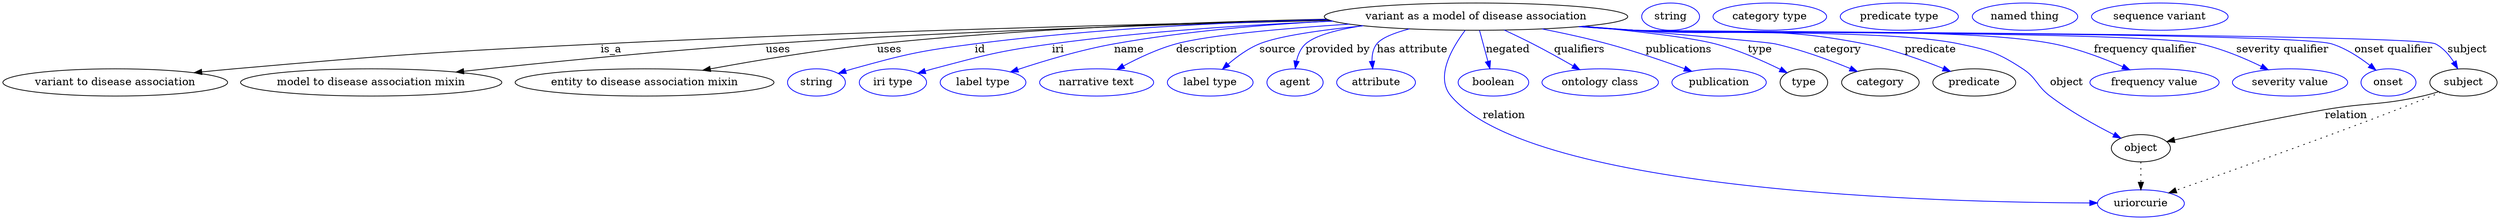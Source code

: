 digraph {
	graph [bb="0,0,2690.5,283"];
	node [label="\N"];
	"variant as a model of disease association"	[height=0.5,
		label="variant as a model of disease association",
		pos="1563.7,265",
		width=4.3149];
	"variant to disease association"	[height=0.5,
		pos="113.74,178",
		width=3.1594];
	"variant as a model of disease association" -> "variant to disease association"	[label=is_a,
		lp="636.74,221.5",
		pos="e,194.38,190.77 1413,260.57 1227.5,255.85 903.27,245.94 625.74,229 452.55,218.43 409.18,215.22 236.74,196 226.24,194.83 215.26,193.49 \
204.35,192.08"];
	"model to disease association mixin"	[height=0.5,
		pos="380.74,178",
		width=3.7552];
	"variant as a model of disease association" -> "model to disease association mixin"	[label=uses,
		lp="813.74,221.5",
		pos="e,470.48,191.56 1413.5,260.31 1259.7,255.77 1013.7,246.44 801.74,229 691.49,219.93 565.58,204.28 480.4,192.9"];
	"entity to disease association mixin"	[height=0.5,
		pos="666.74,178",
		width=3.683];
	"variant as a model of disease association" -> "entity to disease association mixin"	[label=uses,
		lp="932.74,221.5",
		pos="e,729.49,193.9 1410.9,261.69 1280.3,258.29 1087.6,249.85 920.74,229 859.07,221.29 789.91,207.32 739.35,196.1"];
	id	[color=blue,
		height=0.5,
		label=string,
		pos="847.74,178",
		width=0.84854];
	"variant as a model of disease association" -> id	[color=blue,
		label=id,
		lp="1029.2,221.5",
		pos="e,871.18,189.72 1411.7,261.17 1303.1,257.44 1153.8,248.84 1023.7,229 962.25,219.62 946.78,215.56 887.74,196 885.36,195.21 882.92,\
194.34 880.48,193.42",
		style=solid];
	iri	[color=blue,
		height=0.5,
		label="iri type",
		pos="932.74,178",
		width=1.011];
	"variant as a model of disease association" -> iri	[color=blue,
		label=iri,
		lp="1114.2,221.5",
		pos="e,960.8,189.89 1416.6,259.2 1326.9,254.67 1210.2,245.9 1107.7,229 1049.3,219.37 1035.2,213.61 978.74,196 976,195.14 973.18,194.22 \
970.35,193.26",
		style=solid];
	name	[color=blue,
		height=0.5,
		label="label type",
		pos="1032.7,178",
		width=1.2638];
	"variant as a model of disease association" -> name	[color=blue,
		label=name,
		lp="1192.2,221.5",
		pos="e,1062.5,191.72 1416.4,259.13 1343.6,254.59 1254.9,245.84 1176.7,229 1140.4,221.17 1100.6,206.89 1072.1,195.58",
		style=solid];
	description	[color=blue,
		height=0.5,
		label="narrative text",
		pos="1153.7,178",
		width=1.6068];
	"variant as a model of disease association" -> description	[color=blue,
		label=description,
		lp="1276.2,221.5",
		pos="e,1176.4,194.6 1415.2,259.6 1361,254.9 1299.7,245.9 1245.7,229 1224.3,222.29 1202.2,210.42 1185,199.93",
		style=solid];
	source	[color=blue,
		height=0.5,
		label="label type",
		pos="1274.7,178",
		width=1.2638];
	"variant as a model of disease association" -> source	[color=blue,
		label=source,
		lp="1350.7,221.5",
		pos="e,1288.8,195.22 1427.5,256.24 1395.4,250.95 1362,242.47 1332.7,229 1319.1,222.72 1306.2,212.22 1296,202.46",
		style=solid];
	"provided by"	[color=blue,
		height=0.5,
		label=agent,
		pos="1367.7,178",
		width=0.83048];
	"variant as a model of disease association" -> "provided by"	[color=blue,
		label="provided by",
		lp="1414.7,221.5",
		pos="e,1368.1,196.19 1452.6,252.33 1421.5,246.99 1393.1,239.46 1381.7,229 1375.3,223.1 1371.8,214.52 1369.8,206.13",
		style=solid];
	"has attribute"	[color=blue,
		height=0.5,
		label=attribute,
		pos="1455.7,178",
		width=1.1193];
	"variant as a model of disease association" -> "has attribute"	[color=blue,
		label="has attribute",
		lp="1490.2,221.5",
		pos="e,1451.4,196.35 1482.3,249.66 1472.4,244.66 1463.4,237.95 1456.7,229 1452,222.6 1450.5,214.36 1450.6,206.42",
		style=solid];
	relation	[color=blue,
		height=0.5,
		label=uriorcurie,
		pos="2214.7,18",
		width=1.2638];
	"variant as a model of disease association" -> relation	[color=blue,
		label=relation,
		lp="1606.7,134.5",
		pos="e,2169.6,21.342 1552.7,246.87 1539.7,224.44 1522.4,185.02 1542.7,160 1620.6,64.091 2012.9,31.056 2159.4,21.956",
		style=solid];
	negated	[color=blue,
		height=0.5,
		label=boolean,
		pos="1589.7,178",
		width=1.0652];
	"variant as a model of disease association" -> negated	[color=blue,
		label=negated,
		lp="1600.2,221.5",
		pos="e,1584.6,195.89 1569,246.8 1572.6,234.97 1577.5,219.03 1581.6,205.58",
		style=solid];
	qualifiers	[color=blue,
		height=0.5,
		label="ontology class",
		pos="1707.7,178",
		width=1.7151];
	"variant as a model of disease association" -> qualifiers	[color=blue,
		label=qualifiers,
		lp="1676.2,221.5",
		pos="e,1682.7,194.54 1593.8,247.29 1604,241.56 1615.4,235.07 1625.7,229 1641.7,219.63 1659.2,208.99 1674,199.94",
		style=solid];
	publications	[color=blue,
		height=0.5,
		label=publication,
		pos="1837.7,178",
		width=1.3902];
	"variant as a model of disease association" -> publications	[color=blue,
		label=publications,
		lp="1780.2,221.5",
		pos="e,1806.4,192.11 1632.5,248.83 1655.9,243.19 1682.1,236.36 1705.7,229 1736.8,219.34 1771,206.28 1796.9,195.93",
		style=solid];
	type	[height=0.5,
		pos="1932.7,178",
		width=0.75];
	"variant as a model of disease association" -> type	[color=blue,
		label=type,
		lp="1872.7,221.5",
		pos="e,1912.2,190.09 1671.5,251.96 1727.7,245.11 1790.5,236.44 1817.7,229 1847.9,220.78 1880.4,206.06 1903.1,194.72",
		style=solid];
	category	[height=0.5,
		pos="2018.7,178",
		width=1.1374];
	"variant as a model of disease association" -> category	[color=blue,
		label=category,
		lp="1960.2,221.5",
		pos="e,1992,191.65 1674.9,252.37 1766.9,242.69 1883.4,230.28 1888.7,229 1921.5,221.09 1957,207 1982.7,195.78",
		style=solid];
	predicate	[height=0.5,
		pos="2120.7,178",
		width=1.1916];
	"variant as a model of disease association" -> predicate	[color=blue,
		label=predicate,
		lp="2061.7,221.5",
		pos="e,2093.4,191.95 1673.1,252.14 1691.3,250.31 1710.1,248.53 1727.7,247 1843.1,237.03 1874.6,253.64 1987.7,229 2021.4,221.66 2058,207.42 \
2084.3,196.01",
		style=solid];
	object	[height=0.5,
		pos="2214.7,91",
		width=0.9027];
	"variant as a model of disease association" -> object	[color=blue,
		label=object,
		lp="2213.7,178",
		pos="e,2212.1,109.03 1671.7,251.97 1690.4,250.13 1709.6,248.39 1727.7,247 1888.8,234.67 1933,263.63 2090.7,229 2129.1,220.58 2144.9,223.76 \
2172.7,196 2193.8,175 2204.7,142.07 2210,118.91",
		style=solid];
	"frequency qualifier"	[color=blue,
		height=0.5,
		label="frequency value",
		pos="2319.7,178",
		width=1.8776];
	"variant as a model of disease association" -> "frequency qualifier"	[color=blue,
		label="frequency qualifier",
		lp="2308.2,221.5",
		pos="e,2293.8,194.87 1670.4,251.91 1689.5,250.04 1709.2,248.3 1727.7,247 1835.5,239.42 2108.7,254.57 2213.7,229 2238.8,222.9 2265,210.61 \
2285.1,199.74",
		style=solid];
	"severity qualifier"	[color=blue,
		height=0.5,
		label="severity value",
		pos="2464.7,178",
		width=1.661];
	"variant as a model of disease association" -> "severity qualifier"	[color=blue,
		label="severity qualifier",
		lp="2450.7,221.5",
		pos="e,2440.6,194.7 1669.9,251.82 1689.2,249.95 1709,248.23 1727.7,247 1798.3,242.35 2295.1,246.08 2363.7,229 2387.7,223.03 2412.6,210.78 \
2431.7,199.89",
		style=solid];
	"onset qualifier"	[color=blue,
		height=0.5,
		label=onset,
		pos="2571.7,178",
		width=0.81243];
	"variant as a model of disease association" -> "onset qualifier"	[color=blue,
		label="onset qualifier",
		lp="2568.7,221.5",
		pos="e,2556.6,193.74 1669.5,251.78 1688.9,249.9 1708.9,248.19 1727.7,247 1813.5,241.57 2419.1,255.9 2500.7,229 2518.5,223.15 2535.7,211.26 \
2548.7,200.54",
		style=solid];
	subject	[height=0.5,
		pos="2654.7,178",
		width=0.99297];
	"variant as a model of disease association" -> subject	[color=blue,
		label=subject,
		lp="2649.2,221.5",
		pos="e,2645.5,195.79 1669.5,251.74 1688.8,249.86 1708.9,248.17 1727.7,247 1776.8,243.97 2567.3,249.94 2611.7,229 2623.1,223.64 2632.6,\
213.68 2639.8,204.04",
		style=solid];
	association_type	[color=blue,
		height=0.5,
		label=string,
		pos="1767.7,265",
		width=0.84854];
	association_category	[color=blue,
		height=0.5,
		label="category type",
		pos="1874.7,265",
		width=1.6249];
	"variant to disease association_predicate"	[color=blue,
		height=0.5,
		label="predicate type",
		pos="2011.7,265",
		width=1.679];
	object -> relation	[pos="e,2214.7,36.029 2214.7,72.813 2214.7,64.789 2214.7,55.047 2214.7,46.069",
		style=dotted];
	"variant to disease association_object"	[color=blue,
		height=0.5,
		label="named thing",
		pos="2145.7,265",
		width=1.5346];
	subject -> relation	[pos="e,2250.6,29.14 2630.2,164.63 2608.6,153.95 2576,138.48 2546.7,127 2446.3,87.584 2325.1,50.773 2260.5,31.997",
		style=dotted];
	subject -> object	[label=relation,
		lp="2521.7,134.5",
		pos="e,2245.3,97.229 2627.9,165.9 2622,163.73 2615.7,161.62 2609.7,160 2605.4,158.83 2355.3,116.03 2255.4,98.943"];
	"variant as a model of disease association_subject"	[color=blue,
		height=0.5,
		label="sequence variant",
		pos="2288.7,265",
		width=1.9318];
}
